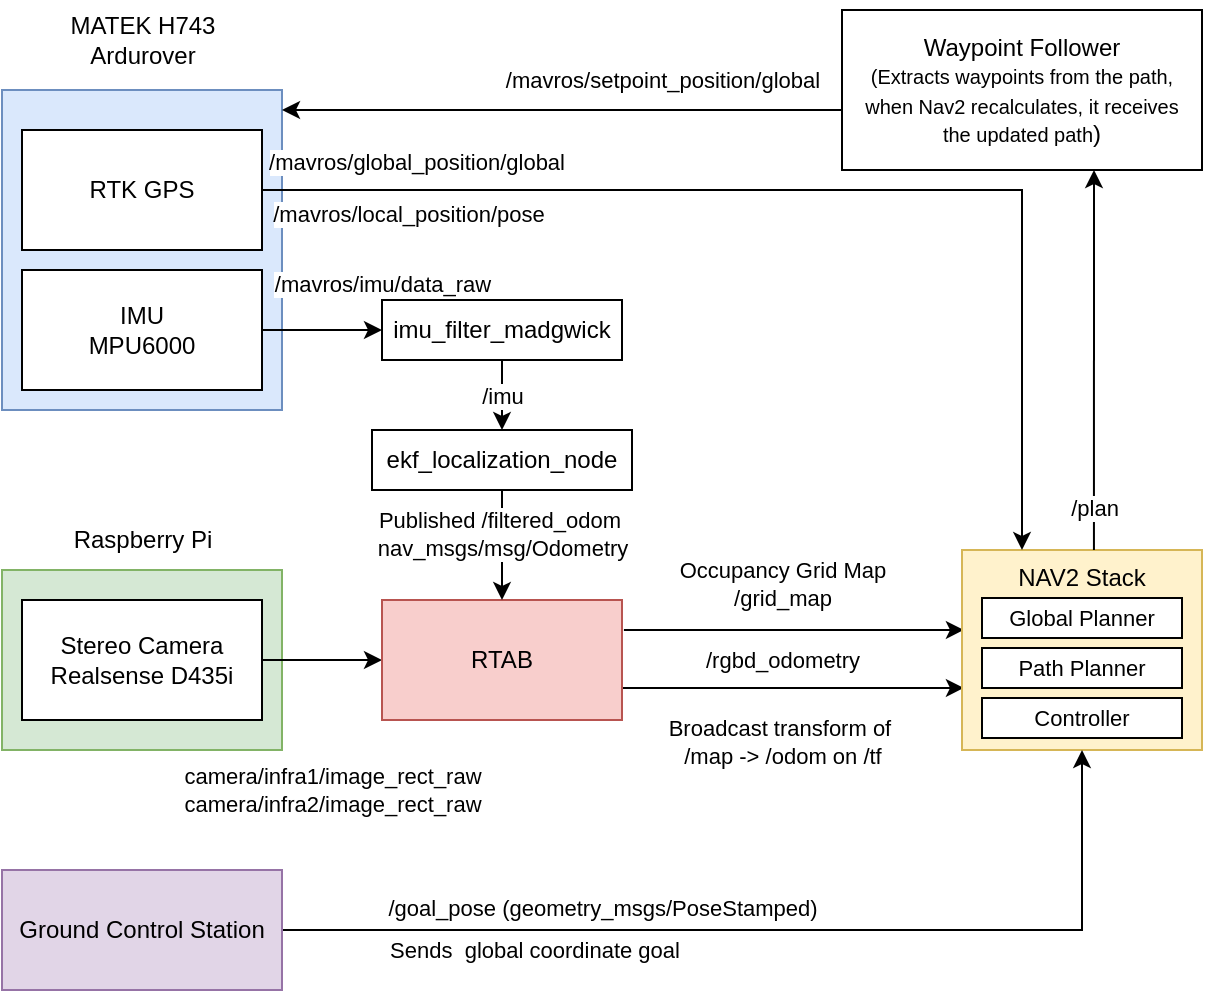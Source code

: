 <mxfile version="26.2.9">
  <diagram name="Page-1" id="1LMFNaN1taIrMZZisI2h">
    <mxGraphModel dx="744" dy="563" grid="1" gridSize="10" guides="1" tooltips="1" connect="1" arrows="1" fold="1" page="1" pageScale="1" pageWidth="850" pageHeight="1100" math="0" shadow="0">
      <root>
        <mxCell id="0" />
        <mxCell id="1" parent="0" />
        <mxCell id="j73a7a2yWkMs-iTJRj34-32" value="" style="whiteSpace=wrap;html=1;fillColor=#d5e8d4;strokeColor=#82b366;" vertex="1" parent="1">
          <mxGeometry x="80" y="470" width="140" height="90" as="geometry" />
        </mxCell>
        <mxCell id="j73a7a2yWkMs-iTJRj34-29" value="" style="whiteSpace=wrap;html=1;fillColor=#dae8fc;strokeColor=#6c8ebf;" vertex="1" parent="1">
          <mxGeometry x="80" y="230" width="140" height="160" as="geometry" />
        </mxCell>
        <mxCell id="j73a7a2yWkMs-iTJRj34-25" value="" style="edgeStyle=orthogonalEdgeStyle;rounded=0;orthogonalLoop=1;jettySize=auto;html=1;entryX=0;entryY=0.5;entryDx=0;entryDy=0;" edge="1" parent="1" source="j73a7a2yWkMs-iTJRj34-2" target="j73a7a2yWkMs-iTJRj34-3">
          <mxGeometry relative="1" as="geometry" />
        </mxCell>
        <mxCell id="j73a7a2yWkMs-iTJRj34-2" value="&lt;div&gt;&lt;div&gt;Stereo Camera&lt;/div&gt;&lt;/div&gt;&lt;div&gt;Realsense D435i&lt;/div&gt;" style="rounded=0;whiteSpace=wrap;html=1;" vertex="1" parent="1">
          <mxGeometry x="90" y="485" width="120" height="60" as="geometry" />
        </mxCell>
        <mxCell id="j73a7a2yWkMs-iTJRj34-17" style="edgeStyle=orthogonalEdgeStyle;rounded=0;orthogonalLoop=1;jettySize=auto;html=1;exitX=1.008;exitY=0.383;exitDx=0;exitDy=0;exitPerimeter=0;entryX=0.008;entryY=0.383;entryDx=0;entryDy=0;entryPerimeter=0;" edge="1" parent="1">
          <mxGeometry relative="1" as="geometry">
            <mxPoint x="390.96" y="499.98" as="sourcePoint" />
            <mxPoint x="560.96" y="499.98" as="targetPoint" />
          </mxGeometry>
        </mxCell>
        <mxCell id="j73a7a2yWkMs-iTJRj34-18" value="&lt;div&gt;Occupancy Grid Map&lt;/div&gt;&lt;div&gt;/grid_map&lt;/div&gt;" style="edgeLabel;html=1;align=center;verticalAlign=middle;resizable=0;points=[];" vertex="1" connectable="0" parent="j73a7a2yWkMs-iTJRj34-17">
          <mxGeometry x="-0.173" y="-2" relative="1" as="geometry">
            <mxPoint x="8" y="-25" as="offset" />
          </mxGeometry>
        </mxCell>
        <mxCell id="j73a7a2yWkMs-iTJRj34-19" style="edgeStyle=orthogonalEdgeStyle;rounded=0;orthogonalLoop=1;jettySize=auto;html=1;exitX=0.992;exitY=0.633;exitDx=0;exitDy=0;exitPerimeter=0;entryX=0.008;entryY=0.633;entryDx=0;entryDy=0;entryPerimeter=0;" edge="1" parent="1">
          <mxGeometry relative="1" as="geometry">
            <mxPoint x="389.04" y="528.98" as="sourcePoint" />
            <mxPoint x="560.96" y="528.98" as="targetPoint" />
          </mxGeometry>
        </mxCell>
        <mxCell id="j73a7a2yWkMs-iTJRj34-20" value="&lt;div&gt;Broadcast transform of&amp;nbsp;&lt;/div&gt;&lt;div&gt;/map -&amp;gt; /odom on /tf&lt;/div&gt;" style="edgeLabel;html=1;align=center;verticalAlign=middle;resizable=0;points=[];" vertex="1" connectable="0" parent="j73a7a2yWkMs-iTJRj34-19">
          <mxGeometry x="-0.4" y="-3" relative="1" as="geometry">
            <mxPoint x="29" y="24" as="offset" />
          </mxGeometry>
        </mxCell>
        <mxCell id="j73a7a2yWkMs-iTJRj34-3" value="RTAB " style="whiteSpace=wrap;html=1;fillColor=#f8cecc;strokeColor=#b85450;" vertex="1" parent="1">
          <mxGeometry x="270" y="485" width="120" height="60" as="geometry" />
        </mxCell>
        <mxCell id="j73a7a2yWkMs-iTJRj34-11" style="edgeStyle=orthogonalEdgeStyle;rounded=0;orthogonalLoop=1;jettySize=auto;html=1;" edge="1" parent="1" source="j73a7a2yWkMs-iTJRj34-4" target="j73a7a2yWkMs-iTJRj34-6">
          <mxGeometry relative="1" as="geometry" />
        </mxCell>
        <mxCell id="j73a7a2yWkMs-iTJRj34-23" value="/mavros/imu/data_raw" style="edgeLabel;html=1;align=center;verticalAlign=middle;resizable=0;points=[];" vertex="1" connectable="0" parent="j73a7a2yWkMs-iTJRj34-11">
          <mxGeometry relative="1" as="geometry">
            <mxPoint x="30" y="-23" as="offset" />
          </mxGeometry>
        </mxCell>
        <mxCell id="j73a7a2yWkMs-iTJRj34-4" value="IMU&lt;br&gt;MPU6000" style="whiteSpace=wrap;html=1;" vertex="1" parent="1">
          <mxGeometry x="90" y="320" width="120" height="60" as="geometry" />
        </mxCell>
        <mxCell id="j73a7a2yWkMs-iTJRj34-12" value="&lt;div&gt;/imu&lt;/div&gt;" style="edgeStyle=orthogonalEdgeStyle;rounded=0;orthogonalLoop=1;jettySize=auto;html=1;" edge="1" parent="1" source="j73a7a2yWkMs-iTJRj34-6" target="j73a7a2yWkMs-iTJRj34-8">
          <mxGeometry x="0.212" relative="1" as="geometry">
            <mxPoint as="offset" />
          </mxGeometry>
        </mxCell>
        <mxCell id="j73a7a2yWkMs-iTJRj34-6" value="imu_filter_madgwick" style="whiteSpace=wrap;html=1;" vertex="1" parent="1">
          <mxGeometry x="270" y="335" width="120" height="30" as="geometry" />
        </mxCell>
        <mxCell id="j73a7a2yWkMs-iTJRj34-27" style="edgeStyle=orthogonalEdgeStyle;rounded=0;orthogonalLoop=1;jettySize=auto;html=1;entryX=0.5;entryY=0;entryDx=0;entryDy=0;" edge="1" parent="1" source="j73a7a2yWkMs-iTJRj34-8" target="j73a7a2yWkMs-iTJRj34-3">
          <mxGeometry relative="1" as="geometry" />
        </mxCell>
        <mxCell id="j73a7a2yWkMs-iTJRj34-28" value="&lt;div&gt;Published /filtered_odom&amp;nbsp;&lt;/div&gt;&lt;div&gt;nav_msgs/msg/Odometry&lt;/div&gt;" style="edgeLabel;html=1;align=center;verticalAlign=middle;resizable=0;points=[];" vertex="1" connectable="0" parent="j73a7a2yWkMs-iTJRj34-27">
          <mxGeometry x="-0.231" y="3" relative="1" as="geometry">
            <mxPoint x="-3" y="1" as="offset" />
          </mxGeometry>
        </mxCell>
        <mxCell id="j73a7a2yWkMs-iTJRj34-8" value="ekf_localization_node" style="whiteSpace=wrap;html=1;" vertex="1" parent="1">
          <mxGeometry x="265" y="400" width="130" height="30" as="geometry" />
        </mxCell>
        <mxCell id="j73a7a2yWkMs-iTJRj34-16" value="NAV2 Stack" style="whiteSpace=wrap;html=1;fillColor=#fff2cc;strokeColor=#d6b656;verticalAlign=top;" vertex="1" parent="1">
          <mxGeometry x="560" y="460" width="120" height="100" as="geometry" />
        </mxCell>
        <mxCell id="j73a7a2yWkMs-iTJRj34-22" style="edgeStyle=orthogonalEdgeStyle;rounded=0;orthogonalLoop=1;jettySize=auto;html=1;" edge="1" parent="1" source="j73a7a2yWkMs-iTJRj34-21" target="j73a7a2yWkMs-iTJRj34-16">
          <mxGeometry relative="1" as="geometry">
            <Array as="points">
              <mxPoint x="590" y="280" />
            </Array>
          </mxGeometry>
        </mxCell>
        <mxCell id="j73a7a2yWkMs-iTJRj34-34" value="&lt;div&gt;/mavros/global_position/global&lt;/div&gt;" style="edgeLabel;html=1;align=center;verticalAlign=middle;resizable=0;points=[];" vertex="1" connectable="0" parent="j73a7a2yWkMs-iTJRj34-22">
          <mxGeometry x="-0.206" relative="1" as="geometry">
            <mxPoint x="-146" y="-14" as="offset" />
          </mxGeometry>
        </mxCell>
        <mxCell id="j73a7a2yWkMs-iTJRj34-35" value="/mavros/local_position/pose" style="edgeLabel;html=1;align=center;verticalAlign=middle;resizable=0;points=[];" vertex="1" connectable="0" parent="j73a7a2yWkMs-iTJRj34-22">
          <mxGeometry x="-0.535" y="-2" relative="1" as="geometry">
            <mxPoint x="-57" y="10" as="offset" />
          </mxGeometry>
        </mxCell>
        <mxCell id="j73a7a2yWkMs-iTJRj34-21" value="RTK GPS" style="whiteSpace=wrap;html=1;" vertex="1" parent="1">
          <mxGeometry x="90" y="250" width="120" height="60" as="geometry" />
        </mxCell>
        <mxCell id="j73a7a2yWkMs-iTJRj34-31" value="&lt;div&gt;MATEK H743&lt;/div&gt;&lt;div&gt;Ardurover&lt;/div&gt;" style="text;html=1;align=center;verticalAlign=middle;resizable=0;points=[];autosize=1;strokeColor=none;fillColor=none;" vertex="1" parent="1">
          <mxGeometry x="100" y="185" width="100" height="40" as="geometry" />
        </mxCell>
        <mxCell id="j73a7a2yWkMs-iTJRj34-33" value="Raspberry Pi" style="text;html=1;align=center;verticalAlign=middle;resizable=0;points=[];autosize=1;strokeColor=none;fillColor=none;" vertex="1" parent="1">
          <mxGeometry x="105" y="440" width="90" height="30" as="geometry" />
        </mxCell>
        <mxCell id="j73a7a2yWkMs-iTJRj34-36" value="&lt;div&gt;camera/infra1/image_rect_raw&lt;br&gt;&lt;/div&gt;&lt;div&gt;camera/infra2/image_rect_raw&lt;/div&gt;" style="text;html=1;align=center;verticalAlign=middle;resizable=0;points=[];autosize=1;strokeColor=none;fillColor=none;fontSize=11;" vertex="1" parent="1">
          <mxGeometry x="160" y="560" width="170" height="40" as="geometry" />
        </mxCell>
        <mxCell id="j73a7a2yWkMs-iTJRj34-38" value="&lt;font style=&quot;font-size: 11px;&quot;&gt;/rgbd_odometry&lt;/font&gt;" style="text;html=1;align=center;verticalAlign=middle;resizable=0;points=[];autosize=1;strokeColor=none;fillColor=none;" vertex="1" parent="1">
          <mxGeometry x="420" y="500" width="100" height="30" as="geometry" />
        </mxCell>
        <mxCell id="j73a7a2yWkMs-iTJRj34-42" value="&lt;div&gt;Waypoint Follower&lt;br&gt;&lt;/div&gt;&lt;div&gt;&lt;font style=&quot;font-size: 10px;&quot;&gt;(Extracts waypoints from the path, when Nav2 recalculates, it receives the updated path&lt;/font&gt;) &lt;/div&gt;" style="whiteSpace=wrap;html=1;spacingTop=0;spacing=6;" vertex="1" parent="1">
          <mxGeometry x="500" y="190" width="180" height="80" as="geometry" />
        </mxCell>
        <mxCell id="j73a7a2yWkMs-iTJRj34-45" style="edgeStyle=orthogonalEdgeStyle;rounded=0;orthogonalLoop=1;jettySize=auto;html=1;exitX=0;exitY=0.5;exitDx=0;exitDy=0;" edge="1" parent="1" source="j73a7a2yWkMs-iTJRj34-42">
          <mxGeometry relative="1" as="geometry">
            <mxPoint x="220" y="240" as="targetPoint" />
            <Array as="points">
              <mxPoint x="500" y="240" />
            </Array>
          </mxGeometry>
        </mxCell>
        <mxCell id="j73a7a2yWkMs-iTJRj34-46" value="/mavros/setpoint_position/global" style="edgeLabel;html=1;align=center;verticalAlign=middle;resizable=0;points=[];" vertex="1" connectable="0" parent="j73a7a2yWkMs-iTJRj34-45">
          <mxGeometry x="0.451" y="2" relative="1" as="geometry">
            <mxPoint x="110" y="-17" as="offset" />
          </mxGeometry>
        </mxCell>
        <mxCell id="j73a7a2yWkMs-iTJRj34-48" style="edgeStyle=orthogonalEdgeStyle;rounded=0;orthogonalLoop=1;jettySize=auto;html=1;" edge="1" parent="1">
          <mxGeometry relative="1" as="geometry">
            <mxPoint x="625.97" y="460.0" as="sourcePoint" />
            <mxPoint x="626" y="270" as="targetPoint" />
            <Array as="points">
              <mxPoint x="626" y="270" />
            </Array>
          </mxGeometry>
        </mxCell>
        <mxCell id="j73a7a2yWkMs-iTJRj34-49" value="/plan" style="edgeLabel;html=1;align=center;verticalAlign=middle;resizable=0;points=[];" vertex="1" connectable="0" parent="j73a7a2yWkMs-iTJRj34-48">
          <mxGeometry x="0.48" y="-3" relative="1" as="geometry">
            <mxPoint x="-3" y="119" as="offset" />
          </mxGeometry>
        </mxCell>
        <mxCell id="j73a7a2yWkMs-iTJRj34-58" style="edgeStyle=orthogonalEdgeStyle;rounded=0;orthogonalLoop=1;jettySize=auto;html=1;entryX=0.5;entryY=1;entryDx=0;entryDy=0;" edge="1" parent="1" source="j73a7a2yWkMs-iTJRj34-51" target="j73a7a2yWkMs-iTJRj34-16">
          <mxGeometry relative="1" as="geometry" />
        </mxCell>
        <mxCell id="j73a7a2yWkMs-iTJRj34-59" value="Sends&amp;nbsp; global coordinate goal " style="edgeLabel;html=1;align=center;verticalAlign=middle;resizable=0;points=[];" vertex="1" connectable="0" parent="j73a7a2yWkMs-iTJRj34-58">
          <mxGeometry x="0.254" y="3" relative="1" as="geometry">
            <mxPoint x="-181" y="13" as="offset" />
          </mxGeometry>
        </mxCell>
        <mxCell id="j73a7a2yWkMs-iTJRj34-51" value="Ground Control Station" style="whiteSpace=wrap;html=1;fillColor=#e1d5e7;strokeColor=#9673a6;" vertex="1" parent="1">
          <mxGeometry x="80" y="620" width="140" height="60" as="geometry" />
        </mxCell>
        <mxCell id="j73a7a2yWkMs-iTJRj34-56" value="/goal_pose (geometry_msgs/PoseStamped)" style="text;html=1;align=center;verticalAlign=middle;resizable=0;points=[];autosize=1;strokeColor=none;fillColor=none;fontSize=11;" vertex="1" parent="1">
          <mxGeometry x="260" y="624" width="240" height="30" as="geometry" />
        </mxCell>
        <mxCell id="j73a7a2yWkMs-iTJRj34-60" value="Global Planner" style="whiteSpace=wrap;html=1;fontSize=11;" vertex="1" parent="1">
          <mxGeometry x="570" y="484" width="100" height="20" as="geometry" />
        </mxCell>
        <mxCell id="j73a7a2yWkMs-iTJRj34-61" value="Path Planner" style="whiteSpace=wrap;html=1;fontSize=11;" vertex="1" parent="1">
          <mxGeometry x="570" y="509" width="100" height="20" as="geometry" />
        </mxCell>
        <mxCell id="j73a7a2yWkMs-iTJRj34-64" value="Controller" style="whiteSpace=wrap;html=1;fontSize=11;" vertex="1" parent="1">
          <mxGeometry x="570" y="534" width="100" height="20" as="geometry" />
        </mxCell>
      </root>
    </mxGraphModel>
  </diagram>
</mxfile>
